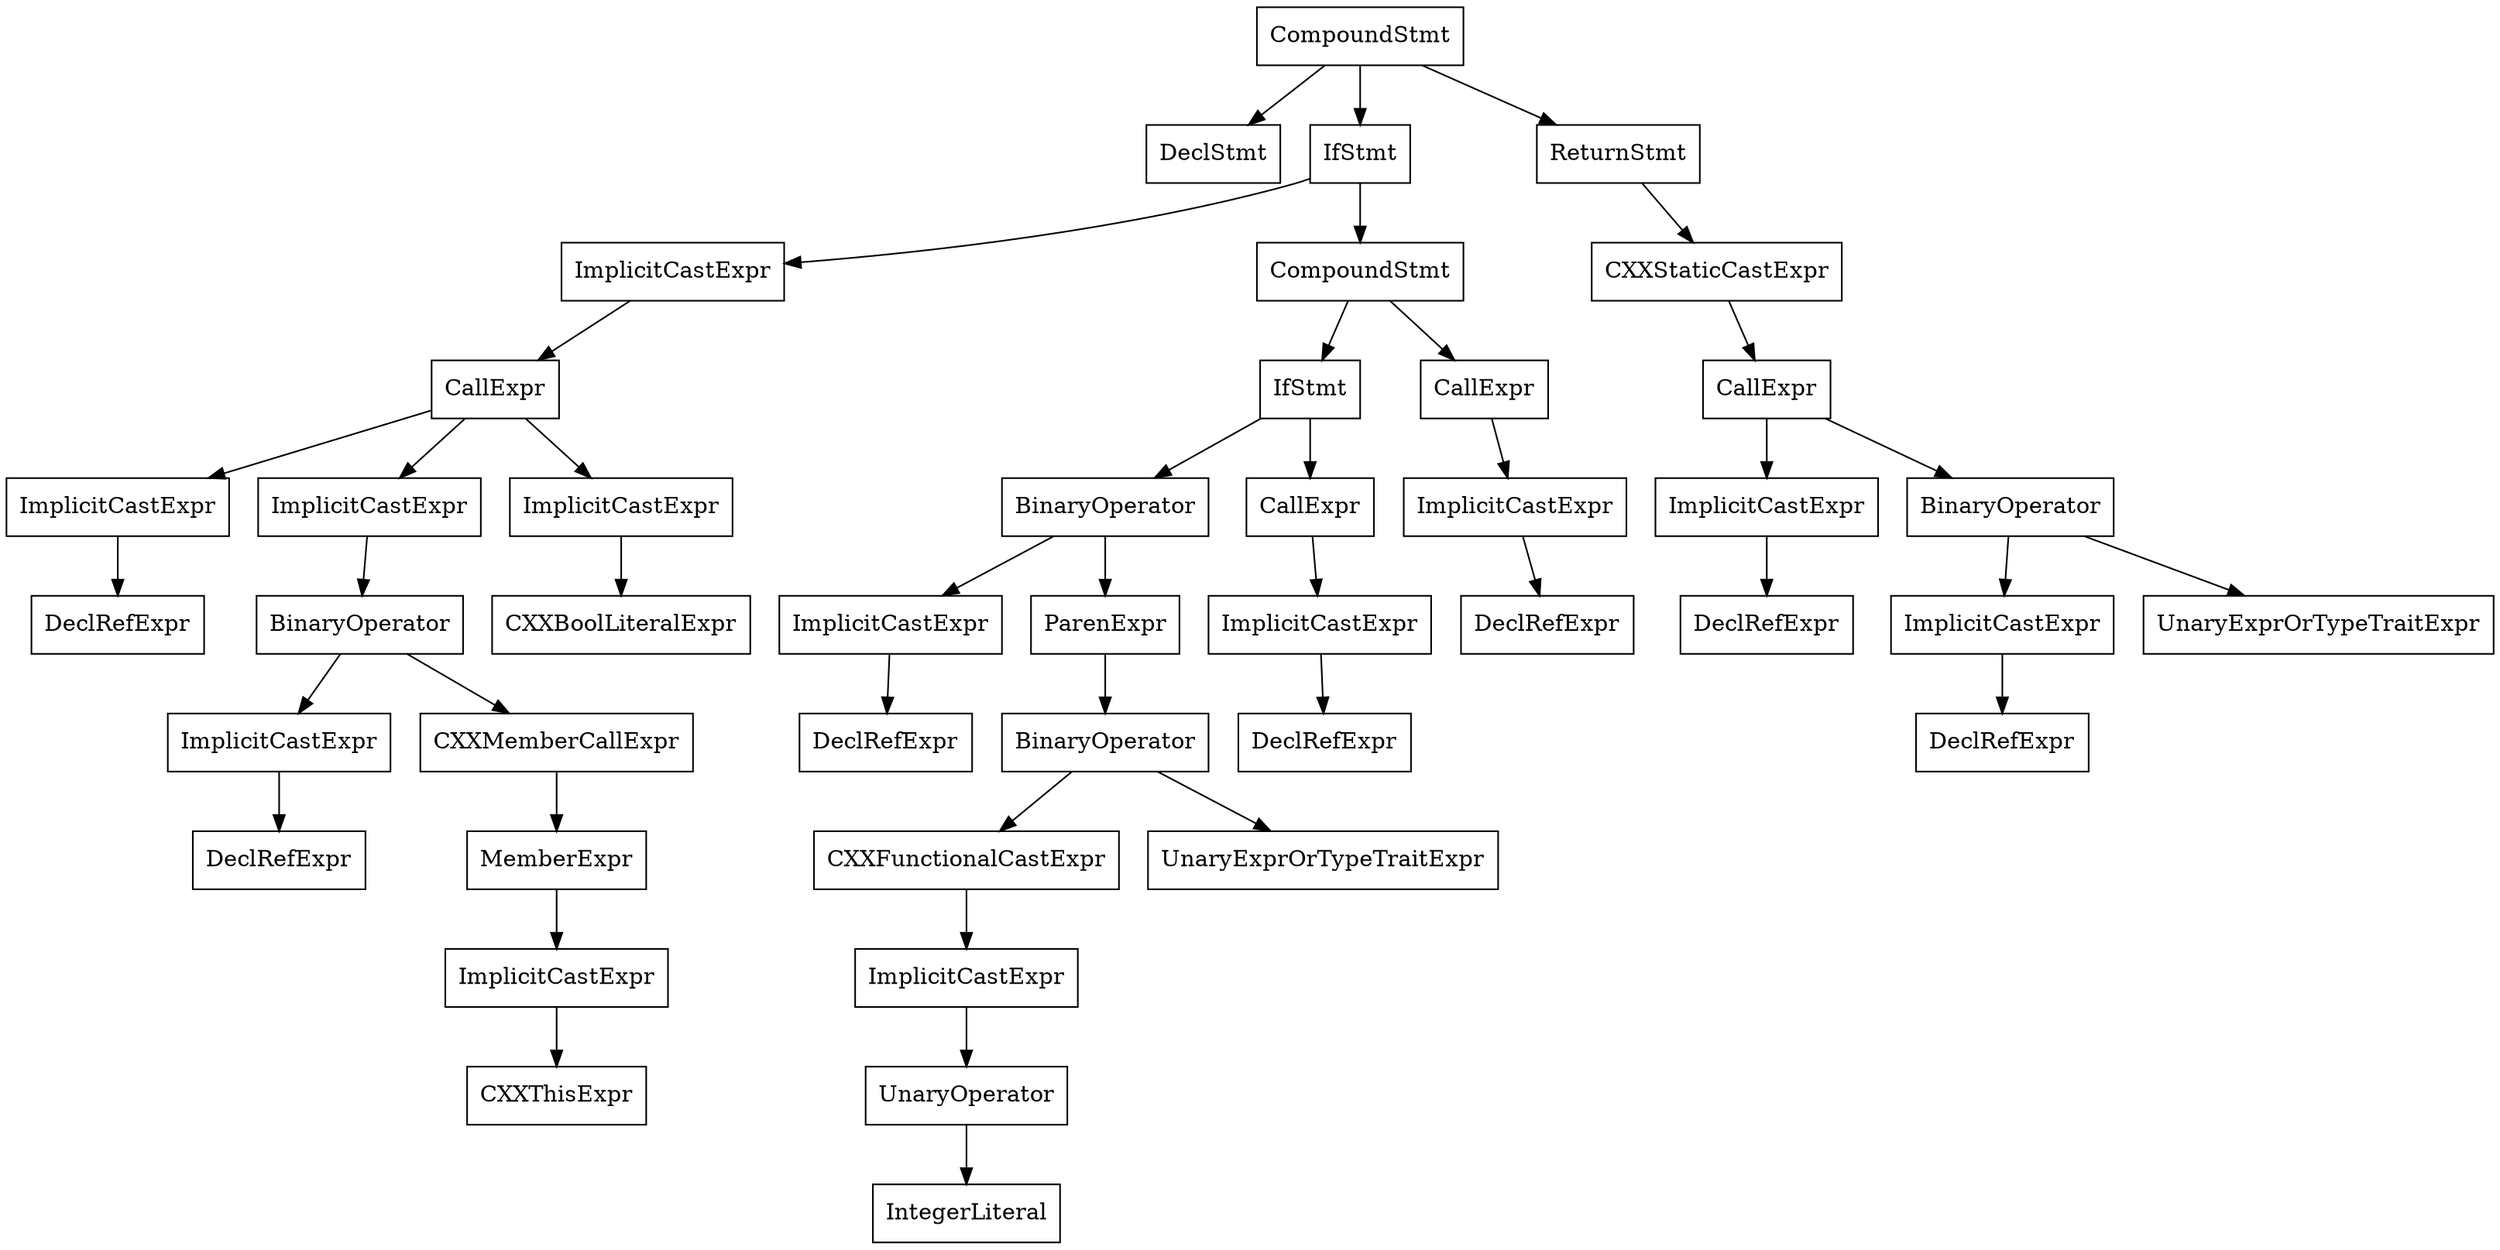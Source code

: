 digraph unnamed {

	Node0x55e7aac14df8 [shape=record,label="{CompoundStmt}"];
	Node0x55e7aac14df8 -> Node0x55e7aac14940;
	Node0x55e7aac14df8 -> Node0x55e7aac14cc0;
	Node0x55e7aac14df8 -> Node0x55e7aac14de8;
	Node0x55e7aac14940 [shape=record,label="{DeclStmt}"];
	Node0x55e7aac14cc0 [shape=record,label="{IfStmt}"];
	Node0x55e7aac14cc0 -> Node0x55e7aac14af0;
	Node0x55e7aac14cc0 -> Node0x55e7aac14ca0;
	Node0x55e7aac14af0 [shape=record,label="{ImplicitCastExpr}"];
	Node0x55e7aac14af0 -> Node0x55e7aac14a90;
	Node0x55e7aac14a90 [shape=record,label="{CallExpr}"];
	Node0x55e7aac14a90 -> Node0x55e7aac14a78;
	Node0x55e7aac14a90 -> Node0x55e7aac14ac0;
	Node0x55e7aac14a90 -> Node0x55e7aac14ad8;
	Node0x55e7aac14a78 [shape=record,label="{ImplicitCastExpr}"];
	Node0x55e7aac14a78 -> Node0x55e7aa597a70;
	Node0x55e7aa597a70 [shape=record,label="{DeclRefExpr}"];
	Node0x55e7aac14ac0 [shape=record,label="{ImplicitCastExpr}"];
	Node0x55e7aac14ac0 -> Node0x55e7aac14a58;
	Node0x55e7aac14a58 [shape=record,label="{BinaryOperator}"];
	Node0x55e7aac14a58 -> Node0x55e7aac14a40;
	Node0x55e7aac14a58 -> Node0x55e7aac14a08;
	Node0x55e7aac14a40 [shape=record,label="{ImplicitCastExpr}"];
	Node0x55e7aac14a40 -> Node0x55e7aac149a8;
	Node0x55e7aac149a8 [shape=record,label="{DeclRefExpr}"];
	Node0x55e7aac14a08 [shape=record,label="{CXXMemberCallExpr}"];
	Node0x55e7aac14a08 -> Node0x55e7aac149d8;
	Node0x55e7aac149d8 [shape=record,label="{MemberExpr}"];
	Node0x55e7aac149d8 -> Node0x55e7aac14a28;
	Node0x55e7aac14a28 [shape=record,label="{ImplicitCastExpr}"];
	Node0x55e7aac14a28 -> Node0x55e7aac149c8;
	Node0x55e7aac149c8 [shape=record,label="{CXXThisExpr}"];
	Node0x55e7aac14ad8 [shape=record,label="{ImplicitCastExpr}"];
	Node0x55e7aac14ad8 -> Node0x55e7aa597bb0;
	Node0x55e7aa597bb0 [shape=record,label="{CXXBoolLiteralExpr}"];
	Node0x55e7aac14ca0 [shape=record,label="{CompoundStmt}"];
	Node0x55e7aac14ca0 -> Node0x55e7aac14c48;
	Node0x55e7aac14ca0 -> Node0x55e7aac14c80;
	Node0x55e7aac14c48 [shape=record,label="{IfStmt}"];
	Node0x55e7aac14c48 -> Node0x55e7aac14bf0;
	Node0x55e7aac14c48 -> Node0x55e7aac14c28;
	Node0x55e7aac14bf0 [shape=record,label="{BinaryOperator}"];
	Node0x55e7aac14bf0 -> Node0x55e7aac14bd8;
	Node0x55e7aac14bf0 -> Node0x55e7aac14bb8;
	Node0x55e7aac14bd8 [shape=record,label="{ImplicitCastExpr}"];
	Node0x55e7aac14bd8 -> Node0x55e7aac14b08;
	Node0x55e7aac14b08 [shape=record,label="{DeclRefExpr}"];
	Node0x55e7aac14bb8 [shape=record,label="{ParenExpr}"];
	Node0x55e7aac14bb8 -> Node0x55e7aac14b98;
	Node0x55e7aac14b98 [shape=record,label="{BinaryOperator}"];
	Node0x55e7aac14b98 -> Node0x55e7aac14b40;
	Node0x55e7aac14b98 -> Node0x55e7aac14b78;
	Node0x55e7aac14b40 [shape=record,label="{CXXFunctionalCastExpr}"];
	Node0x55e7aac14b40 -> Node0x55e7aac14b28;
	Node0x55e7aac14b28 [shape=record,label="{ImplicitCastExpr}"];
	Node0x55e7aac14b28 -> Node0x55e7aa597c78;
	Node0x55e7aa597c78 [shape=record,label="{UnaryOperator}"];
	Node0x55e7aa597c78 -> Node0x55e7aa597c58;
	Node0x55e7aa597c58 [shape=record,label="{IntegerLiteral}"];
	Node0x55e7aac14b78 [shape=record,label="{UnaryExprOrTypeTraitExpr}"];
	Node0x55e7aac14c28 [shape=record,label="{CallExpr}"];
	Node0x55e7aac14c28 -> Node0x55e7aac14c10;
	Node0x55e7aac14c10 [shape=record,label="{ImplicitCastExpr}"];
	Node0x55e7aac14c10 -> Node0x55e7aa59c0f8;
	Node0x55e7aa59c0f8 [shape=record,label="{DeclRefExpr}"];
	Node0x55e7aac14c80 [shape=record,label="{CallExpr}"];
	Node0x55e7aac14c80 -> Node0x55e7aac14c68;
	Node0x55e7aac14c68 [shape=record,label="{ImplicitCastExpr}"];
	Node0x55e7aac14c68 -> Node0x55e7aa59c1d0;
	Node0x55e7aa59c1d0 [shape=record,label="{DeclRefExpr}"];
	Node0x55e7aac14de8 [shape=record,label="{ReturnStmt}"];
	Node0x55e7aac14de8 -> Node0x55e7aac14db8;
	Node0x55e7aac14db8 [shape=record,label="{CXXStaticCastExpr}"];
	Node0x55e7aac14db8 -> Node0x55e7aac14d90;
	Node0x55e7aac14d90 [shape=record,label="{CallExpr}"];
	Node0x55e7aac14d90 -> Node0x55e7aac14d78;
	Node0x55e7aac14d90 -> Node0x55e7aac14d58;
	Node0x55e7aac14d78 [shape=record,label="{ImplicitCastExpr}"];
	Node0x55e7aac14d78 -> Node0x55e7aa59c378;
	Node0x55e7aa59c378 [shape=record,label="{DeclRefExpr}"];
	Node0x55e7aac14d58 [shape=record,label="{BinaryOperator}"];
	Node0x55e7aac14d58 -> Node0x55e7aac14d40;
	Node0x55e7aac14d58 -> Node0x55e7aac14d20;
	Node0x55e7aac14d40 [shape=record,label="{ImplicitCastExpr}"];
	Node0x55e7aac14d40 -> Node0x55e7aac14cf0;
	Node0x55e7aac14cf0 [shape=record,label="{DeclRefExpr}"];
	Node0x55e7aac14d20 [shape=record,label="{UnaryExprOrTypeTraitExpr}"];
}
